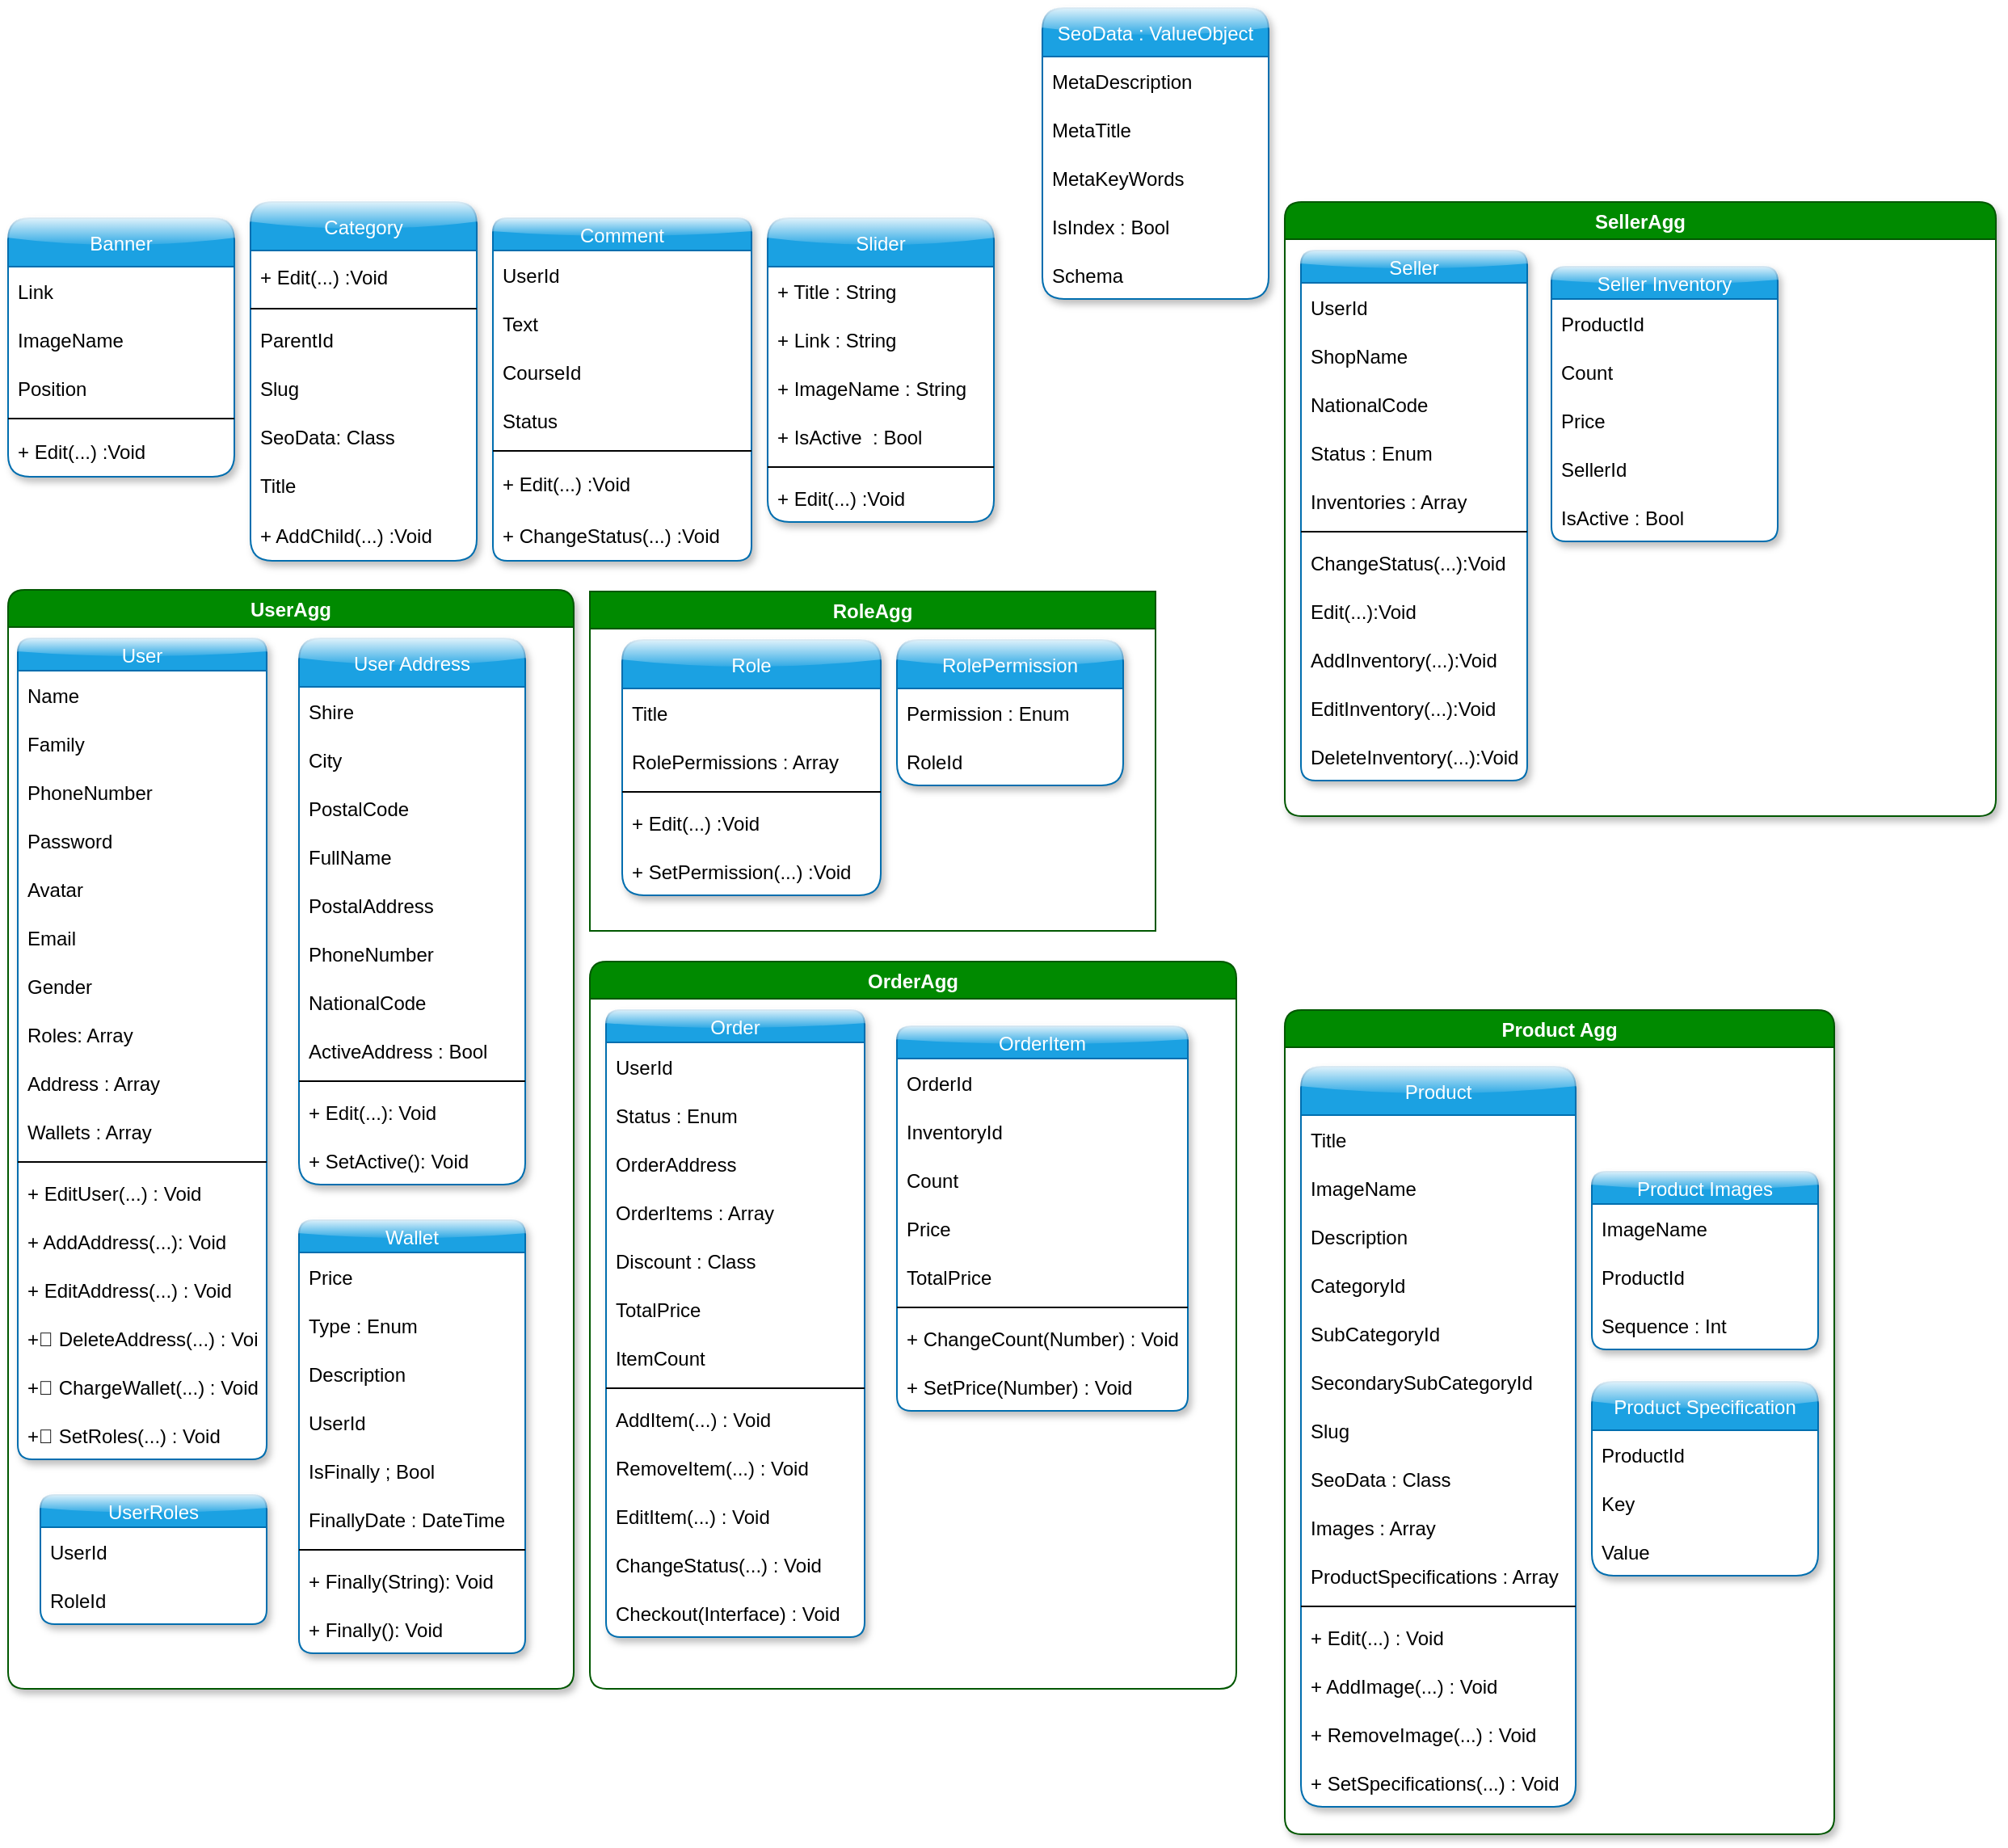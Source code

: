 <mxfile version="28.1.2">
  <diagram id="C5RBs43oDa-KdzZeNtuy" name="Page-1">
    <mxGraphModel dx="1226" dy="736" grid="1" gridSize="10" guides="1" tooltips="1" connect="1" arrows="1" fold="1" page="1" pageScale="1" pageWidth="2339" pageHeight="3300" math="0" shadow="0">
      <root>
        <mxCell id="WIyWlLk6GJQsqaUBKTNV-0" />
        <mxCell id="WIyWlLk6GJQsqaUBKTNV-1" parent="WIyWlLk6GJQsqaUBKTNV-0" />
        <mxCell id="XAulP7hI6BwMk6aKKcS3-0" value="Banner" style="swimlane;fontStyle=0;childLayout=stackLayout;horizontal=1;startSize=30;horizontalStack=0;resizeParent=1;resizeParentMax=0;resizeLast=0;collapsible=1;marginBottom=0;swimlaneLine=1;shadow=1;glass=1;sketch=0;rounded=1;fillColor=#1ba1e2;strokeColor=#006EAF;swimlaneFillColor=default;fontColor=#ffffff;" parent="WIyWlLk6GJQsqaUBKTNV-1" vertex="1">
          <mxGeometry x="30" y="560" width="140" height="160" as="geometry" />
        </mxCell>
        <mxCell id="XAulP7hI6BwMk6aKKcS3-1" value="Link" style="text;strokeColor=none;fillColor=none;align=left;verticalAlign=middle;spacingLeft=4;spacingRight=4;overflow=hidden;points=[[0,0.5],[1,0.5]];portConstraint=eastwest;rotatable=0;" parent="XAulP7hI6BwMk6aKKcS3-0" vertex="1">
          <mxGeometry y="30" width="140" height="30" as="geometry" />
        </mxCell>
        <mxCell id="XAulP7hI6BwMk6aKKcS3-2" value="ImageName" style="text;strokeColor=none;fillColor=none;align=left;verticalAlign=middle;spacingLeft=4;spacingRight=4;overflow=hidden;points=[[0,0.5],[1,0.5]];portConstraint=eastwest;rotatable=0;" parent="XAulP7hI6BwMk6aKKcS3-0" vertex="1">
          <mxGeometry y="60" width="140" height="30" as="geometry" />
        </mxCell>
        <mxCell id="XAulP7hI6BwMk6aKKcS3-3" value="Position" style="text;strokeColor=none;fillColor=none;align=left;verticalAlign=middle;spacingLeft=4;spacingRight=4;overflow=hidden;points=[[0,0.5],[1,0.5]];portConstraint=eastwest;rotatable=0;shadow=1;" parent="XAulP7hI6BwMk6aKKcS3-0" vertex="1">
          <mxGeometry y="90" width="140" height="30" as="geometry" />
        </mxCell>
        <mxCell id="mL_YRbPajt-I2p8m0Iyf-44" value="" style="line;strokeWidth=1;fillColor=none;align=left;verticalAlign=middle;spacingTop=-1;spacingLeft=3;spacingRight=3;rotatable=0;labelPosition=right;points=[];portConstraint=eastwest;" parent="XAulP7hI6BwMk6aKKcS3-0" vertex="1">
          <mxGeometry y="120" width="140" height="8" as="geometry" />
        </mxCell>
        <mxCell id="mL_YRbPajt-I2p8m0Iyf-45" value="+ Edit(...) :Void" style="text;strokeColor=none;fillColor=none;align=left;verticalAlign=middle;spacingLeft=4;spacingRight=4;overflow=hidden;points=[[0,0.5],[1,0.5]];portConstraint=eastwest;rotatable=0;" parent="XAulP7hI6BwMk6aKKcS3-0" vertex="1">
          <mxGeometry y="128" width="140" height="32" as="geometry" />
        </mxCell>
        <mxCell id="XAulP7hI6BwMk6aKKcS3-4" value="Slider" style="swimlane;fontStyle=0;childLayout=stackLayout;horizontal=1;startSize=30;horizontalStack=0;resizeParent=1;resizeParentMax=0;resizeLast=0;collapsible=1;marginBottom=0;fillColor=#1ba1e2;strokeColor=#006EAF;swimlaneFillColor=default;rounded=1;glass=1;shadow=1;fontColor=#ffffff;" parent="WIyWlLk6GJQsqaUBKTNV-1" vertex="1">
          <mxGeometry x="500" y="560" width="140" height="188" as="geometry" />
        </mxCell>
        <mxCell id="XAulP7hI6BwMk6aKKcS3-5" value="+ Title : String" style="text;strokeColor=none;fillColor=none;align=left;verticalAlign=middle;spacingLeft=4;spacingRight=4;overflow=hidden;points=[[0,0.5],[1,0.5]];portConstraint=eastwest;rotatable=0;" parent="XAulP7hI6BwMk6aKKcS3-4" vertex="1">
          <mxGeometry y="30" width="140" height="30" as="geometry" />
        </mxCell>
        <mxCell id="XAulP7hI6BwMk6aKKcS3-6" value="+ Link : String" style="text;strokeColor=none;fillColor=none;align=left;verticalAlign=middle;spacingLeft=4;spacingRight=4;overflow=hidden;points=[[0,0.5],[1,0.5]];portConstraint=eastwest;rotatable=0;" parent="XAulP7hI6BwMk6aKKcS3-4" vertex="1">
          <mxGeometry y="60" width="140" height="30" as="geometry" />
        </mxCell>
        <mxCell id="XAulP7hI6BwMk6aKKcS3-7" value="+ ImageName : String" style="text;strokeColor=none;fillColor=none;align=left;verticalAlign=middle;spacingLeft=4;spacingRight=4;overflow=hidden;points=[[0,0.5],[1,0.5]];portConstraint=eastwest;rotatable=0;" parent="XAulP7hI6BwMk6aKKcS3-4" vertex="1">
          <mxGeometry y="90" width="140" height="30" as="geometry" />
        </mxCell>
        <mxCell id="nxxc3HIqI1mhwsEso9Of-0" value="+ IsActive  : Bool" style="text;strokeColor=none;fillColor=none;align=left;verticalAlign=middle;spacingLeft=4;spacingRight=4;overflow=hidden;points=[[0,0.5],[1,0.5]];portConstraint=eastwest;rotatable=0;" parent="XAulP7hI6BwMk6aKKcS3-4" vertex="1">
          <mxGeometry y="120" width="140" height="30" as="geometry" />
        </mxCell>
        <mxCell id="mL_YRbPajt-I2p8m0Iyf-35" value="" style="line;strokeWidth=1;fillColor=none;align=left;verticalAlign=middle;spacingTop=-1;spacingLeft=3;spacingRight=3;rotatable=0;labelPosition=right;points=[];portConstraint=eastwest;" parent="XAulP7hI6BwMk6aKKcS3-4" vertex="1">
          <mxGeometry y="150" width="140" height="8" as="geometry" />
        </mxCell>
        <mxCell id="mL_YRbPajt-I2p8m0Iyf-36" value="+ Edit(...) :Void" style="text;strokeColor=none;fillColor=none;align=left;verticalAlign=middle;spacingLeft=4;spacingRight=4;overflow=hidden;points=[[0,0.5],[1,0.5]];portConstraint=eastwest;rotatable=0;" parent="XAulP7hI6BwMk6aKKcS3-4" vertex="1">
          <mxGeometry y="158" width="140" height="30" as="geometry" />
        </mxCell>
        <mxCell id="XAulP7hI6BwMk6aKKcS3-24" value="Comment" style="swimlane;fontStyle=0;childLayout=stackLayout;horizontal=1;startSize=20;horizontalStack=0;resizeParent=1;resizeParentMax=0;resizeLast=0;collapsible=1;marginBottom=0;fillColor=#1ba1e2;strokeColor=#006EAF;swimlaneFillColor=default;rounded=1;glass=1;shadow=1;fontColor=#ffffff;" parent="WIyWlLk6GJQsqaUBKTNV-1" vertex="1">
          <mxGeometry x="330" y="560" width="160" height="212" as="geometry" />
        </mxCell>
        <mxCell id="XAulP7hI6BwMk6aKKcS3-25" value="UserId" style="text;strokeColor=none;fillColor=none;align=left;verticalAlign=middle;spacingLeft=4;spacingRight=4;overflow=hidden;points=[[0,0.5],[1,0.5]];portConstraint=eastwest;rotatable=0;" parent="XAulP7hI6BwMk6aKKcS3-24" vertex="1">
          <mxGeometry y="20" width="160" height="30" as="geometry" />
        </mxCell>
        <mxCell id="XAulP7hI6BwMk6aKKcS3-26" value="Text" style="text;strokeColor=none;fillColor=none;align=left;verticalAlign=middle;spacingLeft=4;spacingRight=4;overflow=hidden;points=[[0,0.5],[1,0.5]];portConstraint=eastwest;rotatable=0;" parent="XAulP7hI6BwMk6aKKcS3-24" vertex="1">
          <mxGeometry y="50" width="160" height="30" as="geometry" />
        </mxCell>
        <mxCell id="XAulP7hI6BwMk6aKKcS3-27" value="CourseId" style="text;strokeColor=none;fillColor=none;align=left;verticalAlign=middle;spacingLeft=4;spacingRight=4;overflow=hidden;points=[[0,0.5],[1,0.5]];portConstraint=eastwest;rotatable=0;" parent="XAulP7hI6BwMk6aKKcS3-24" vertex="1">
          <mxGeometry y="80" width="160" height="30" as="geometry" />
        </mxCell>
        <mxCell id="nxxc3HIqI1mhwsEso9Of-1" value="Status" style="text;strokeColor=none;fillColor=none;align=left;verticalAlign=middle;spacingLeft=4;spacingRight=4;overflow=hidden;points=[[0,0.5],[1,0.5]];portConstraint=eastwest;rotatable=0;" parent="XAulP7hI6BwMk6aKKcS3-24" vertex="1">
          <mxGeometry y="110" width="160" height="30" as="geometry" />
        </mxCell>
        <mxCell id="mL_YRbPajt-I2p8m0Iyf-38" value="" style="line;strokeWidth=1;fillColor=none;align=left;verticalAlign=middle;spacingTop=-1;spacingLeft=3;spacingRight=3;rotatable=0;labelPosition=right;points=[];portConstraint=eastwest;" parent="XAulP7hI6BwMk6aKKcS3-24" vertex="1">
          <mxGeometry y="140" width="160" height="8" as="geometry" />
        </mxCell>
        <mxCell id="mL_YRbPajt-I2p8m0Iyf-39" value="+ Edit(...) :Void" style="text;strokeColor=none;fillColor=none;align=left;verticalAlign=middle;spacingLeft=4;spacingRight=4;overflow=hidden;points=[[0,0.5],[1,0.5]];portConstraint=eastwest;rotatable=0;" parent="XAulP7hI6BwMk6aKKcS3-24" vertex="1">
          <mxGeometry y="148" width="160" height="32" as="geometry" />
        </mxCell>
        <mxCell id="mL_YRbPajt-I2p8m0Iyf-40" value="+ ChangeStatus(...) :Void" style="text;strokeColor=none;fillColor=none;align=left;verticalAlign=middle;spacingLeft=4;spacingRight=4;overflow=hidden;points=[[0,0.5],[1,0.5]];portConstraint=eastwest;rotatable=0;" parent="XAulP7hI6BwMk6aKKcS3-24" vertex="1">
          <mxGeometry y="180" width="160" height="32" as="geometry" />
        </mxCell>
        <mxCell id="XAulP7hI6BwMk6aKKcS3-28" value="Category" style="swimlane;fontStyle=0;childLayout=stackLayout;horizontal=1;startSize=30;horizontalStack=0;resizeParent=1;resizeParentMax=0;resizeLast=0;collapsible=1;marginBottom=0;shadow=1;rounded=1;glass=1;fillColor=#1ba1e2;strokeColor=#006EAF;swimlaneFillColor=default;fontColor=#ffffff;" parent="WIyWlLk6GJQsqaUBKTNV-1" vertex="1">
          <mxGeometry x="180" y="550" width="140" height="222" as="geometry" />
        </mxCell>
        <mxCell id="mL_YRbPajt-I2p8m0Iyf-42" value="+ Edit(...) :Void" style="text;strokeColor=none;fillColor=none;align=left;verticalAlign=middle;spacingLeft=4;spacingRight=4;overflow=hidden;points=[[0,0.5],[1,0.5]];portConstraint=eastwest;rotatable=0;" parent="XAulP7hI6BwMk6aKKcS3-28" vertex="1">
          <mxGeometry y="30" width="140" height="32" as="geometry" />
        </mxCell>
        <mxCell id="mL_YRbPajt-I2p8m0Iyf-41" value="" style="line;strokeWidth=1;fillColor=none;align=left;verticalAlign=middle;spacingTop=-1;spacingLeft=3;spacingRight=3;rotatable=0;labelPosition=right;points=[];portConstraint=eastwest;" parent="XAulP7hI6BwMk6aKKcS3-28" vertex="1">
          <mxGeometry y="62" width="140" height="8" as="geometry" />
        </mxCell>
        <mxCell id="mL_YRbPajt-I2p8m0Iyf-19" value="ParentId" style="text;strokeColor=none;fillColor=none;align=left;verticalAlign=middle;spacingLeft=4;spacingRight=4;overflow=hidden;points=[[0,0.5],[1,0.5]];portConstraint=eastwest;rotatable=0;" parent="XAulP7hI6BwMk6aKKcS3-28" vertex="1">
          <mxGeometry y="70" width="140" height="30" as="geometry" />
        </mxCell>
        <mxCell id="XAulP7hI6BwMk6aKKcS3-31" value="Slug" style="text;strokeColor=none;fillColor=none;align=left;verticalAlign=middle;spacingLeft=4;spacingRight=4;overflow=hidden;points=[[0,0.5],[1,0.5]];portConstraint=eastwest;rotatable=0;" parent="XAulP7hI6BwMk6aKKcS3-28" vertex="1">
          <mxGeometry y="100" width="140" height="30" as="geometry" />
        </mxCell>
        <mxCell id="XAulP7hI6BwMk6aKKcS3-30" value="SeoData: Class" style="text;strokeColor=none;fillColor=none;align=left;verticalAlign=middle;spacingLeft=4;spacingRight=4;overflow=hidden;points=[[0,0.5],[1,0.5]];portConstraint=eastwest;rotatable=0;" parent="XAulP7hI6BwMk6aKKcS3-28" vertex="1">
          <mxGeometry y="130" width="140" height="30" as="geometry" />
        </mxCell>
        <mxCell id="XAulP7hI6BwMk6aKKcS3-29" value="Title" style="text;strokeColor=none;fillColor=none;align=left;verticalAlign=middle;spacingLeft=4;spacingRight=4;overflow=hidden;points=[[0,0.5],[1,0.5]];portConstraint=eastwest;rotatable=0;" parent="XAulP7hI6BwMk6aKKcS3-28" vertex="1">
          <mxGeometry y="160" width="140" height="30" as="geometry" />
        </mxCell>
        <mxCell id="mL_YRbPajt-I2p8m0Iyf-43" value="+ AddChild(...) :Void" style="text;strokeColor=none;fillColor=none;align=left;verticalAlign=middle;spacingLeft=4;spacingRight=4;overflow=hidden;points=[[0,0.5],[1,0.5]];portConstraint=eastwest;rotatable=0;" parent="XAulP7hI6BwMk6aKKcS3-28" vertex="1">
          <mxGeometry y="190" width="140" height="32" as="geometry" />
        </mxCell>
        <mxCell id="XAulP7hI6BwMk6aKKcS3-60" value="UserAgg" style="swimlane;startSize=23;fillColor=#008a00;strokeColor=#005700;swimlaneFillColor=default;glass=0;rounded=1;shadow=1;sketch=0;fontColor=#ffffff;" parent="WIyWlLk6GJQsqaUBKTNV-1" vertex="1">
          <mxGeometry x="30" y="790" width="350" height="680" as="geometry" />
        </mxCell>
        <mxCell id="XAulP7hI6BwMk6aKKcS3-20" value="User" style="swimlane;fontStyle=0;childLayout=stackLayout;horizontal=1;startSize=20;horizontalStack=0;resizeParent=1;resizeParentMax=0;resizeLast=0;collapsible=1;marginBottom=0;fillColor=#1ba1e2;strokeColor=#006EAF;swimlaneFillColor=default;glass=1;rounded=1;shadow=1;fontColor=#ffffff;" parent="XAulP7hI6BwMk6aKKcS3-60" vertex="1">
          <mxGeometry x="6" y="30" width="154" height="508" as="geometry" />
        </mxCell>
        <mxCell id="XAulP7hI6BwMk6aKKcS3-21" value="Name" style="text;strokeColor=none;fillColor=none;align=left;verticalAlign=middle;spacingLeft=4;spacingRight=4;overflow=hidden;points=[[0,0.5],[1,0.5]];portConstraint=eastwest;rotatable=0;" parent="XAulP7hI6BwMk6aKKcS3-20" vertex="1">
          <mxGeometry y="20" width="154" height="30" as="geometry" />
        </mxCell>
        <mxCell id="XAulP7hI6BwMk6aKKcS3-22" value="Family" style="text;strokeColor=none;fillColor=none;align=left;verticalAlign=middle;spacingLeft=4;spacingRight=4;overflow=hidden;points=[[0,0.5],[1,0.5]];portConstraint=eastwest;rotatable=0;" parent="XAulP7hI6BwMk6aKKcS3-20" vertex="1">
          <mxGeometry y="50" width="154" height="30" as="geometry" />
        </mxCell>
        <mxCell id="XAulP7hI6BwMk6aKKcS3-23" value="PhoneNumber" style="text;strokeColor=none;fillColor=none;align=left;verticalAlign=middle;spacingLeft=4;spacingRight=4;overflow=hidden;points=[[0,0.5],[1,0.5]];portConstraint=eastwest;rotatable=0;" parent="XAulP7hI6BwMk6aKKcS3-20" vertex="1">
          <mxGeometry y="80" width="154" height="30" as="geometry" />
        </mxCell>
        <mxCell id="nxxc3HIqI1mhwsEso9Of-35" value="Password" style="text;strokeColor=none;fillColor=none;align=left;verticalAlign=middle;spacingLeft=4;spacingRight=4;overflow=hidden;points=[[0,0.5],[1,0.5]];portConstraint=eastwest;rotatable=0;" parent="XAulP7hI6BwMk6aKKcS3-20" vertex="1">
          <mxGeometry y="110" width="154" height="30" as="geometry" />
        </mxCell>
        <mxCell id="nxxc3HIqI1mhwsEso9Of-36" value="Avatar" style="text;strokeColor=none;fillColor=none;align=left;verticalAlign=middle;spacingLeft=4;spacingRight=4;overflow=hidden;points=[[0,0.5],[1,0.5]];portConstraint=eastwest;rotatable=0;" parent="XAulP7hI6BwMk6aKKcS3-20" vertex="1">
          <mxGeometry y="140" width="154" height="30" as="geometry" />
        </mxCell>
        <mxCell id="nxxc3HIqI1mhwsEso9Of-2" value="Email" style="text;strokeColor=none;fillColor=none;align=left;verticalAlign=middle;spacingLeft=4;spacingRight=4;overflow=hidden;points=[[0,0.5],[1,0.5]];portConstraint=eastwest;rotatable=0;" parent="XAulP7hI6BwMk6aKKcS3-20" vertex="1">
          <mxGeometry y="170" width="154" height="30" as="geometry" />
        </mxCell>
        <mxCell id="nxxc3HIqI1mhwsEso9Of-3" value="Gender" style="text;strokeColor=none;fillColor=none;align=left;verticalAlign=middle;spacingLeft=4;spacingRight=4;overflow=hidden;points=[[0,0.5],[1,0.5]];portConstraint=eastwest;rotatable=0;" parent="XAulP7hI6BwMk6aKKcS3-20" vertex="1">
          <mxGeometry y="200" width="154" height="30" as="geometry" />
        </mxCell>
        <mxCell id="nxxc3HIqI1mhwsEso9Of-4" value="Roles: Array" style="text;strokeColor=none;fillColor=none;align=left;verticalAlign=middle;spacingLeft=4;spacingRight=4;overflow=hidden;points=[[0,0.5],[1,0.5]];portConstraint=eastwest;rotatable=0;" parent="XAulP7hI6BwMk6aKKcS3-20" vertex="1">
          <mxGeometry y="230" width="154" height="30" as="geometry" />
        </mxCell>
        <mxCell id="nxxc3HIqI1mhwsEso9Of-25" value="Address : Array" style="text;strokeColor=none;fillColor=none;align=left;verticalAlign=middle;spacingLeft=4;spacingRight=4;overflow=hidden;points=[[0,0.5],[1,0.5]];portConstraint=eastwest;rotatable=0;" parent="XAulP7hI6BwMk6aKKcS3-20" vertex="1">
          <mxGeometry y="260" width="154" height="30" as="geometry" />
        </mxCell>
        <mxCell id="nxxc3HIqI1mhwsEso9Of-34" value="Wallets : Array" style="text;strokeColor=none;fillColor=none;align=left;verticalAlign=middle;spacingLeft=4;spacingRight=4;overflow=hidden;points=[[0,0.5],[1,0.5]];portConstraint=eastwest;rotatable=0;" parent="XAulP7hI6BwMk6aKKcS3-20" vertex="1">
          <mxGeometry y="290" width="154" height="30" as="geometry" />
        </mxCell>
        <mxCell id="VnJjFlztQXoY_HfZZbKT-14" value="" style="line;strokeWidth=1;fillColor=none;align=left;verticalAlign=middle;spacingTop=-1;spacingLeft=3;spacingRight=3;rotatable=0;labelPosition=right;points=[];portConstraint=eastwest;rounded=1;shadow=0;glass=0;labelBackgroundColor=default;sketch=0;fontColor=#808080;" parent="XAulP7hI6BwMk6aKKcS3-20" vertex="1">
          <mxGeometry y="320" width="154" height="8" as="geometry" />
        </mxCell>
        <mxCell id="VnJjFlztQXoY_HfZZbKT-16" value="+ EditUser(...) : Void" style="text;strokeColor=none;fillColor=none;align=left;verticalAlign=middle;spacingLeft=4;spacingRight=4;overflow=hidden;points=[[0,0.5],[1,0.5]];portConstraint=eastwest;rotatable=0;" parent="XAulP7hI6BwMk6aKKcS3-20" vertex="1">
          <mxGeometry y="328" width="154" height="30" as="geometry" />
        </mxCell>
        <mxCell id="VnJjFlztQXoY_HfZZbKT-17" value="+ AddAddress(...): Void" style="text;strokeColor=none;fillColor=none;align=left;verticalAlign=middle;spacingLeft=4;spacingRight=4;overflow=hidden;points=[[0,0.5],[1,0.5]];portConstraint=eastwest;rotatable=0;" parent="XAulP7hI6BwMk6aKKcS3-20" vertex="1">
          <mxGeometry y="358" width="154" height="30" as="geometry" />
        </mxCell>
        <mxCell id="VnJjFlztQXoY_HfZZbKT-18" value="+ EditAddress(...) : Void" style="text;strokeColor=none;fillColor=none;align=left;verticalAlign=middle;spacingLeft=4;spacingRight=4;overflow=hidden;points=[[0,0.5],[1,0.5]];portConstraint=eastwest;rotatable=0;" parent="XAulP7hI6BwMk6aKKcS3-20" vertex="1">
          <mxGeometry y="388" width="154" height="30" as="geometry" />
        </mxCell>
        <mxCell id="VnJjFlztQXoY_HfZZbKT-19" value="+ ِDeleteAddress(...) : Void" style="text;strokeColor=none;fillColor=none;align=left;verticalAlign=middle;spacingLeft=4;spacingRight=4;overflow=hidden;points=[[0,0.5],[1,0.5]];portConstraint=eastwest;rotatable=0;" parent="XAulP7hI6BwMk6aKKcS3-20" vertex="1">
          <mxGeometry y="418" width="154" height="30" as="geometry" />
        </mxCell>
        <mxCell id="VnJjFlztQXoY_HfZZbKT-20" value="+ ِChargeWallet(...) : Void" style="text;strokeColor=none;fillColor=none;align=left;verticalAlign=middle;spacingLeft=4;spacingRight=4;overflow=hidden;points=[[0,0.5],[1,0.5]];portConstraint=eastwest;rotatable=0;" parent="XAulP7hI6BwMk6aKKcS3-20" vertex="1">
          <mxGeometry y="448" width="154" height="30" as="geometry" />
        </mxCell>
        <mxCell id="VnJjFlztQXoY_HfZZbKT-21" value="+ ِSetRoles(...) : Void" style="text;strokeColor=none;fillColor=none;align=left;verticalAlign=middle;spacingLeft=4;spacingRight=4;overflow=hidden;points=[[0,0.5],[1,0.5]];portConstraint=eastwest;rotatable=0;" parent="XAulP7hI6BwMk6aKKcS3-20" vertex="1">
          <mxGeometry y="478" width="154" height="30" as="geometry" />
        </mxCell>
        <mxCell id="XAulP7hI6BwMk6aKKcS3-40" value="User Address" style="swimlane;fontStyle=0;childLayout=stackLayout;horizontal=1;startSize=30;horizontalStack=0;resizeParent=1;resizeParentMax=0;resizeLast=0;collapsible=1;marginBottom=0;fillColor=#1ba1e2;strokeColor=#006EAF;swimlaneFillColor=default;glass=1;rounded=1;shadow=1;fontColor=#ffffff;" parent="XAulP7hI6BwMk6aKKcS3-60" vertex="1">
          <mxGeometry x="180" y="30" width="140" height="338" as="geometry" />
        </mxCell>
        <mxCell id="XAulP7hI6BwMk6aKKcS3-41" value="Shire" style="text;strokeColor=none;fillColor=none;align=left;verticalAlign=middle;spacingLeft=4;spacingRight=4;overflow=hidden;points=[[0,0.5],[1,0.5]];portConstraint=eastwest;rotatable=0;" parent="XAulP7hI6BwMk6aKKcS3-40" vertex="1">
          <mxGeometry y="30" width="140" height="30" as="geometry" />
        </mxCell>
        <mxCell id="XAulP7hI6BwMk6aKKcS3-42" value="City" style="text;strokeColor=none;fillColor=none;align=left;verticalAlign=middle;spacingLeft=4;spacingRight=4;overflow=hidden;points=[[0,0.5],[1,0.5]];portConstraint=eastwest;rotatable=0;" parent="XAulP7hI6BwMk6aKKcS3-40" vertex="1">
          <mxGeometry y="60" width="140" height="30" as="geometry" />
        </mxCell>
        <mxCell id="XAulP7hI6BwMk6aKKcS3-43" value="PostalCode" style="text;strokeColor=none;fillColor=none;align=left;verticalAlign=middle;spacingLeft=4;spacingRight=4;overflow=hidden;points=[[0,0.5],[1,0.5]];portConstraint=eastwest;rotatable=0;" parent="XAulP7hI6BwMk6aKKcS3-40" vertex="1">
          <mxGeometry y="90" width="140" height="30" as="geometry" />
        </mxCell>
        <mxCell id="nxxc3HIqI1mhwsEso9Of-37" value="FullName" style="text;strokeColor=none;fillColor=none;align=left;verticalAlign=middle;spacingLeft=4;spacingRight=4;overflow=hidden;points=[[0,0.5],[1,0.5]];portConstraint=eastwest;rotatable=0;" parent="XAulP7hI6BwMk6aKKcS3-40" vertex="1">
          <mxGeometry y="120" width="140" height="30" as="geometry" />
        </mxCell>
        <mxCell id="nxxc3HIqI1mhwsEso9Of-38" value="PostalAddress" style="text;strokeColor=none;fillColor=none;align=left;verticalAlign=middle;spacingLeft=4;spacingRight=4;overflow=hidden;points=[[0,0.5],[1,0.5]];portConstraint=eastwest;rotatable=0;" parent="XAulP7hI6BwMk6aKKcS3-40" vertex="1">
          <mxGeometry y="150" width="140" height="30" as="geometry" />
        </mxCell>
        <mxCell id="nxxc3HIqI1mhwsEso9Of-39" value="PhoneNumber" style="text;strokeColor=none;fillColor=none;align=left;verticalAlign=middle;spacingLeft=4;spacingRight=4;overflow=hidden;points=[[0,0.5],[1,0.5]];portConstraint=eastwest;rotatable=0;" parent="XAulP7hI6BwMk6aKKcS3-40" vertex="1">
          <mxGeometry y="180" width="140" height="30" as="geometry" />
        </mxCell>
        <mxCell id="nxxc3HIqI1mhwsEso9Of-40" value="NationalCode" style="text;strokeColor=none;fillColor=none;align=left;verticalAlign=middle;spacingLeft=4;spacingRight=4;overflow=hidden;points=[[0,0.5],[1,0.5]];portConstraint=eastwest;rotatable=0;" parent="XAulP7hI6BwMk6aKKcS3-40" vertex="1">
          <mxGeometry y="210" width="140" height="30" as="geometry" />
        </mxCell>
        <mxCell id="mL_YRbPajt-I2p8m0Iyf-4" value="ActiveAddress : Bool" style="text;strokeColor=none;fillColor=none;align=left;verticalAlign=middle;spacingLeft=4;spacingRight=4;overflow=hidden;points=[[0,0.5],[1,0.5]];portConstraint=eastwest;rotatable=0;" parent="XAulP7hI6BwMk6aKKcS3-40" vertex="1">
          <mxGeometry y="240" width="140" height="30" as="geometry" />
        </mxCell>
        <mxCell id="mL_YRbPajt-I2p8m0Iyf-0" value="" style="line;strokeWidth=1;fillColor=none;align=left;verticalAlign=middle;spacingTop=-1;spacingLeft=3;spacingRight=3;rotatable=0;labelPosition=right;points=[];portConstraint=eastwest;" parent="XAulP7hI6BwMk6aKKcS3-40" vertex="1">
          <mxGeometry y="270" width="140" height="8" as="geometry" />
        </mxCell>
        <mxCell id="mL_YRbPajt-I2p8m0Iyf-1" value="+ Edit(...): Void" style="text;strokeColor=none;fillColor=none;align=left;verticalAlign=middle;spacingLeft=4;spacingRight=4;overflow=hidden;points=[[0,0.5],[1,0.5]];portConstraint=eastwest;rotatable=0;" parent="XAulP7hI6BwMk6aKKcS3-40" vertex="1">
          <mxGeometry y="278" width="140" height="30" as="geometry" />
        </mxCell>
        <mxCell id="mL_YRbPajt-I2p8m0Iyf-2" value="+ SetActive(): Void" style="text;strokeColor=none;fillColor=none;align=left;verticalAlign=middle;spacingLeft=4;spacingRight=4;overflow=hidden;points=[[0,0.5],[1,0.5]];portConstraint=eastwest;rotatable=0;" parent="XAulP7hI6BwMk6aKKcS3-40" vertex="1">
          <mxGeometry y="308" width="140" height="30" as="geometry" />
        </mxCell>
        <mxCell id="XAulP7hI6BwMk6aKKcS3-48" value="Wallet" style="swimlane;fontStyle=0;childLayout=stackLayout;horizontal=1;startSize=20;horizontalStack=0;resizeParent=1;resizeParentMax=0;resizeLast=0;collapsible=1;marginBottom=0;fillColor=#1ba1e2;strokeColor=#006EAF;swimlaneFillColor=default;glass=1;rounded=1;shadow=1;fontColor=#ffffff;" parent="XAulP7hI6BwMk6aKKcS3-60" vertex="1">
          <mxGeometry x="180" y="390" width="140" height="268" as="geometry" />
        </mxCell>
        <mxCell id="XAulP7hI6BwMk6aKKcS3-49" value="Price" style="text;strokeColor=none;fillColor=none;align=left;verticalAlign=middle;spacingLeft=4;spacingRight=4;overflow=hidden;points=[[0,0.5],[1,0.5]];portConstraint=eastwest;rotatable=0;" parent="XAulP7hI6BwMk6aKKcS3-48" vertex="1">
          <mxGeometry y="20" width="140" height="30" as="geometry" />
        </mxCell>
        <mxCell id="XAulP7hI6BwMk6aKKcS3-50" value="Type : Enum" style="text;strokeColor=none;fillColor=none;align=left;verticalAlign=middle;spacingLeft=4;spacingRight=4;overflow=hidden;points=[[0,0.5],[1,0.5]];portConstraint=eastwest;rotatable=0;" parent="XAulP7hI6BwMk6aKKcS3-48" vertex="1">
          <mxGeometry y="50" width="140" height="30" as="geometry" />
        </mxCell>
        <mxCell id="XAulP7hI6BwMk6aKKcS3-51" value="Description" style="text;strokeColor=none;fillColor=none;align=left;verticalAlign=middle;spacingLeft=4;spacingRight=4;overflow=hidden;points=[[0,0.5],[1,0.5]];portConstraint=eastwest;rotatable=0;" parent="XAulP7hI6BwMk6aKKcS3-48" vertex="1">
          <mxGeometry y="80" width="140" height="30" as="geometry" />
        </mxCell>
        <mxCell id="nxxc3HIqI1mhwsEso9Of-41" value="UserId" style="text;strokeColor=none;fillColor=none;align=left;verticalAlign=middle;spacingLeft=4;spacingRight=4;overflow=hidden;points=[[0,0.5],[1,0.5]];portConstraint=eastwest;rotatable=0;" parent="XAulP7hI6BwMk6aKKcS3-48" vertex="1">
          <mxGeometry y="110" width="140" height="30" as="geometry" />
        </mxCell>
        <mxCell id="mL_YRbPajt-I2p8m0Iyf-5" value="IsFinally ; Bool" style="text;strokeColor=none;fillColor=none;align=left;verticalAlign=middle;spacingLeft=4;spacingRight=4;overflow=hidden;points=[[0,0.5],[1,0.5]];portConstraint=eastwest;rotatable=0;" parent="XAulP7hI6BwMk6aKKcS3-48" vertex="1">
          <mxGeometry y="140" width="140" height="30" as="geometry" />
        </mxCell>
        <mxCell id="mL_YRbPajt-I2p8m0Iyf-6" value="FinallyDate : DateTime" style="text;strokeColor=none;fillColor=none;align=left;verticalAlign=middle;spacingLeft=4;spacingRight=4;overflow=hidden;points=[[0,0.5],[1,0.5]];portConstraint=eastwest;rotatable=0;" parent="XAulP7hI6BwMk6aKKcS3-48" vertex="1">
          <mxGeometry y="170" width="140" height="30" as="geometry" />
        </mxCell>
        <mxCell id="mL_YRbPajt-I2p8m0Iyf-7" value="" style="line;strokeWidth=1;fillColor=none;align=left;verticalAlign=middle;spacingTop=-1;spacingLeft=3;spacingRight=3;rotatable=0;labelPosition=right;points=[];portConstraint=eastwest;" parent="XAulP7hI6BwMk6aKKcS3-48" vertex="1">
          <mxGeometry y="200" width="140" height="8" as="geometry" />
        </mxCell>
        <mxCell id="mL_YRbPajt-I2p8m0Iyf-8" value="+ Finally(String): Void" style="text;strokeColor=none;fillColor=none;align=left;verticalAlign=middle;spacingLeft=4;spacingRight=4;overflow=hidden;points=[[0,0.5],[1,0.5]];portConstraint=eastwest;rotatable=0;" parent="XAulP7hI6BwMk6aKKcS3-48" vertex="1">
          <mxGeometry y="208" width="140" height="30" as="geometry" />
        </mxCell>
        <mxCell id="mL_YRbPajt-I2p8m0Iyf-9" value="+ Finally(): Void" style="text;strokeColor=none;fillColor=none;align=left;verticalAlign=middle;spacingLeft=4;spacingRight=4;overflow=hidden;points=[[0,0.5],[1,0.5]];portConstraint=eastwest;rotatable=0;" parent="XAulP7hI6BwMk6aKKcS3-48" vertex="1">
          <mxGeometry y="238" width="140" height="30" as="geometry" />
        </mxCell>
        <mxCell id="XAulP7hI6BwMk6aKKcS3-61" value="UserRoles" style="swimlane;fontStyle=0;childLayout=stackLayout;horizontal=1;startSize=20;horizontalStack=0;resizeParent=1;resizeParentMax=0;resizeLast=0;collapsible=1;marginBottom=0;fillColor=#1ba1e2;strokeColor=#006EAF;swimlaneFillColor=default;glass=1;rounded=1;shadow=1;fontColor=#ffffff;" parent="XAulP7hI6BwMk6aKKcS3-60" vertex="1">
          <mxGeometry x="20" y="560" width="140" height="80" as="geometry" />
        </mxCell>
        <mxCell id="XAulP7hI6BwMk6aKKcS3-62" value="UserId" style="text;strokeColor=none;fillColor=none;align=left;verticalAlign=middle;spacingLeft=4;spacingRight=4;overflow=hidden;points=[[0,0.5],[1,0.5]];portConstraint=eastwest;rotatable=0;" parent="XAulP7hI6BwMk6aKKcS3-61" vertex="1">
          <mxGeometry y="20" width="140" height="30" as="geometry" />
        </mxCell>
        <mxCell id="XAulP7hI6BwMk6aKKcS3-63" value="RoleId" style="text;strokeColor=none;fillColor=none;align=left;verticalAlign=middle;spacingLeft=4;spacingRight=4;overflow=hidden;points=[[0,0.5],[1,0.5]];portConstraint=eastwest;rotatable=0;" parent="XAulP7hI6BwMk6aKKcS3-61" vertex="1">
          <mxGeometry y="50" width="140" height="30" as="geometry" />
        </mxCell>
        <mxCell id="XAulP7hI6BwMk6aKKcS3-73" value="RoleAgg" style="swimlane;fillColor=#008a00;strokeColor=#005700;swimlaneFillColor=default;fontColor=#ffffff;" parent="WIyWlLk6GJQsqaUBKTNV-1" vertex="1">
          <mxGeometry x="390" y="791" width="350" height="210" as="geometry" />
        </mxCell>
        <mxCell id="XAulP7hI6BwMk6aKKcS3-65" value="Role" style="swimlane;fontStyle=0;childLayout=stackLayout;horizontal=1;startSize=30;horizontalStack=0;resizeParent=1;resizeParentMax=0;resizeLast=0;collapsible=1;marginBottom=0;glass=1;rounded=1;shadow=1;fillColor=#1ba1e2;strokeColor=#006EAF;swimlaneFillColor=default;fontColor=#ffffff;" parent="XAulP7hI6BwMk6aKKcS3-73" vertex="1">
          <mxGeometry x="20" y="30" width="160" height="158" as="geometry" />
        </mxCell>
        <mxCell id="XAulP7hI6BwMk6aKKcS3-66" value="Title" style="text;strokeColor=none;fillColor=none;align=left;verticalAlign=middle;spacingLeft=4;spacingRight=4;overflow=hidden;points=[[0,0.5],[1,0.5]];portConstraint=eastwest;rotatable=0;" parent="XAulP7hI6BwMk6aKKcS3-65" vertex="1">
          <mxGeometry y="30" width="160" height="30" as="geometry" />
        </mxCell>
        <mxCell id="nxxc3HIqI1mhwsEso9Of-42" value="RolePermissions : Array" style="text;strokeColor=none;fillColor=none;align=left;verticalAlign=middle;spacingLeft=4;spacingRight=4;overflow=hidden;points=[[0,0.5],[1,0.5]];portConstraint=eastwest;rotatable=0;" parent="XAulP7hI6BwMk6aKKcS3-65" vertex="1">
          <mxGeometry y="60" width="160" height="30" as="geometry" />
        </mxCell>
        <mxCell id="mL_YRbPajt-I2p8m0Iyf-20" value="" style="line;strokeWidth=1;fillColor=none;align=left;verticalAlign=middle;spacingTop=-1;spacingLeft=3;spacingRight=3;rotatable=0;labelPosition=right;points=[];portConstraint=eastwest;" parent="XAulP7hI6BwMk6aKKcS3-65" vertex="1">
          <mxGeometry y="90" width="160" height="8" as="geometry" />
        </mxCell>
        <mxCell id="mL_YRbPajt-I2p8m0Iyf-21" value="+ Edit(...) :Void" style="text;strokeColor=none;fillColor=none;align=left;verticalAlign=middle;spacingLeft=4;spacingRight=4;overflow=hidden;points=[[0,0.5],[1,0.5]];portConstraint=eastwest;rotatable=0;" parent="XAulP7hI6BwMk6aKKcS3-65" vertex="1">
          <mxGeometry y="98" width="160" height="30" as="geometry" />
        </mxCell>
        <mxCell id="mL_YRbPajt-I2p8m0Iyf-22" value="+ SetPermission(...) :Void" style="text;strokeColor=none;fillColor=none;align=left;verticalAlign=middle;spacingLeft=4;spacingRight=4;overflow=hidden;points=[[0,0.5],[1,0.5]];portConstraint=eastwest;rotatable=0;" parent="XAulP7hI6BwMk6aKKcS3-65" vertex="1">
          <mxGeometry y="128" width="160" height="30" as="geometry" />
        </mxCell>
        <mxCell id="XAulP7hI6BwMk6aKKcS3-69" value="RolePermission" style="swimlane;fontStyle=0;childLayout=stackLayout;horizontal=1;startSize=30;horizontalStack=0;resizeParent=1;resizeParentMax=0;resizeLast=0;collapsible=1;marginBottom=0;glass=1;rounded=1;shadow=1;fillColor=#1ba1e2;strokeColor=#006EAF;swimlaneFillColor=default;fontColor=#ffffff;" parent="XAulP7hI6BwMk6aKKcS3-73" vertex="1">
          <mxGeometry x="190" y="30" width="140" height="90" as="geometry" />
        </mxCell>
        <mxCell id="XAulP7hI6BwMk6aKKcS3-70" value="Permission : Enum" style="text;strokeColor=none;fillColor=none;align=left;verticalAlign=middle;spacingLeft=4;spacingRight=4;overflow=hidden;points=[[0,0.5],[1,0.5]];portConstraint=eastwest;rotatable=0;" parent="XAulP7hI6BwMk6aKKcS3-69" vertex="1">
          <mxGeometry y="30" width="140" height="30" as="geometry" />
        </mxCell>
        <mxCell id="XAulP7hI6BwMk6aKKcS3-71" value="RoleId" style="text;strokeColor=none;fillColor=none;align=left;verticalAlign=middle;spacingLeft=4;spacingRight=4;overflow=hidden;points=[[0,0.5],[1,0.5]];portConstraint=eastwest;rotatable=0;" parent="XAulP7hI6BwMk6aKKcS3-69" vertex="1">
          <mxGeometry y="60" width="140" height="30" as="geometry" />
        </mxCell>
        <mxCell id="XAulP7hI6BwMk6aKKcS3-78" value="OrderAgg" style="swimlane;fillColor=#008a00;strokeColor=#005700;rounded=1;shadow=0;glass=0;swimlaneFillColor=default;fontColor=#ffffff;" parent="WIyWlLk6GJQsqaUBKTNV-1" vertex="1">
          <mxGeometry x="390" y="1020" width="400" height="450" as="geometry" />
        </mxCell>
        <mxCell id="XAulP7hI6BwMk6aKKcS3-32" value="Order" style="swimlane;fontStyle=0;childLayout=stackLayout;horizontal=1;startSize=20;horizontalStack=0;resizeParent=1;resizeParentMax=0;resizeLast=0;collapsible=1;marginBottom=0;glass=1;rounded=1;shadow=1;fillColor=#1ba1e2;strokeColor=#006EAF;swimlaneFillColor=default;fontColor=#ffffff;" parent="XAulP7hI6BwMk6aKKcS3-78" vertex="1">
          <mxGeometry x="10" y="30" width="160" height="388" as="geometry" />
        </mxCell>
        <mxCell id="XAulP7hI6BwMk6aKKcS3-33" value="UserId" style="text;strokeColor=none;fillColor=none;align=left;verticalAlign=middle;spacingLeft=4;spacingRight=4;overflow=hidden;points=[[0,0.5],[1,0.5]];portConstraint=eastwest;rotatable=0;" parent="XAulP7hI6BwMk6aKKcS3-32" vertex="1">
          <mxGeometry y="20" width="160" height="30" as="geometry" />
        </mxCell>
        <mxCell id="XAulP7hI6BwMk6aKKcS3-34" value="Status : Enum" style="text;strokeColor=none;fillColor=none;align=left;verticalAlign=middle;spacingLeft=4;spacingRight=4;overflow=hidden;points=[[0,0.5],[1,0.5]];portConstraint=eastwest;rotatable=0;" parent="XAulP7hI6BwMk6aKKcS3-32" vertex="1">
          <mxGeometry y="50" width="160" height="30" as="geometry" />
        </mxCell>
        <mxCell id="nxxc3HIqI1mhwsEso9Of-43" value="OrderAddress" style="text;strokeColor=none;fillColor=none;align=left;verticalAlign=middle;spacingLeft=4;spacingRight=4;overflow=hidden;points=[[0,0.5],[1,0.5]];portConstraint=eastwest;rotatable=0;" parent="XAulP7hI6BwMk6aKKcS3-32" vertex="1">
          <mxGeometry y="80" width="160" height="30" as="geometry" />
        </mxCell>
        <mxCell id="XAulP7hI6BwMk6aKKcS3-35" value="OrderItems : Array" style="text;strokeColor=none;fillColor=none;align=left;verticalAlign=middle;spacingLeft=4;spacingRight=4;overflow=hidden;points=[[0,0.5],[1,0.5]];portConstraint=eastwest;rotatable=0;" parent="XAulP7hI6BwMk6aKKcS3-32" vertex="1">
          <mxGeometry y="110" width="160" height="30" as="geometry" />
        </mxCell>
        <mxCell id="nxxc3HIqI1mhwsEso9Of-44" value="Discount : Class" style="text;strokeColor=none;fillColor=none;align=left;verticalAlign=middle;spacingLeft=4;spacingRight=4;overflow=hidden;points=[[0,0.5],[1,0.5]];portConstraint=eastwest;rotatable=0;" parent="XAulP7hI6BwMk6aKKcS3-32" vertex="1">
          <mxGeometry y="140" width="160" height="30" as="geometry" />
        </mxCell>
        <mxCell id="nxxc3HIqI1mhwsEso9Of-45" value="TotalPrice" style="text;strokeColor=none;fillColor=none;align=left;verticalAlign=middle;spacingLeft=4;spacingRight=4;overflow=hidden;points=[[0,0.5],[1,0.5]];portConstraint=eastwest;rotatable=0;" parent="XAulP7hI6BwMk6aKKcS3-32" vertex="1">
          <mxGeometry y="170" width="160" height="30" as="geometry" />
        </mxCell>
        <mxCell id="nxxc3HIqI1mhwsEso9Of-46" value="ItemCount" style="text;strokeColor=none;fillColor=none;align=left;verticalAlign=middle;spacingLeft=4;spacingRight=4;overflow=hidden;points=[[0,0.5],[1,0.5]];portConstraint=eastwest;rotatable=0;" parent="XAulP7hI6BwMk6aKKcS3-32" vertex="1">
          <mxGeometry y="200" width="160" height="30" as="geometry" />
        </mxCell>
        <mxCell id="mL_YRbPajt-I2p8m0Iyf-10" value="" style="line;strokeWidth=1;fillColor=none;align=left;verticalAlign=middle;spacingTop=-1;spacingLeft=3;spacingRight=3;rotatable=0;labelPosition=right;points=[];portConstraint=eastwest;" parent="XAulP7hI6BwMk6aKKcS3-32" vertex="1">
          <mxGeometry y="230" width="160" height="8" as="geometry" />
        </mxCell>
        <mxCell id="mL_YRbPajt-I2p8m0Iyf-11" value="AddItem(...) : Void" style="text;strokeColor=none;fillColor=none;align=left;verticalAlign=middle;spacingLeft=4;spacingRight=4;overflow=hidden;points=[[0,0.5],[1,0.5]];portConstraint=eastwest;rotatable=0;" parent="XAulP7hI6BwMk6aKKcS3-32" vertex="1">
          <mxGeometry y="238" width="160" height="30" as="geometry" />
        </mxCell>
        <mxCell id="mL_YRbPajt-I2p8m0Iyf-12" value="RemoveItem(...) : Void" style="text;strokeColor=none;fillColor=none;align=left;verticalAlign=middle;spacingLeft=4;spacingRight=4;overflow=hidden;points=[[0,0.5],[1,0.5]];portConstraint=eastwest;rotatable=0;" parent="XAulP7hI6BwMk6aKKcS3-32" vertex="1">
          <mxGeometry y="268" width="160" height="30" as="geometry" />
        </mxCell>
        <mxCell id="mL_YRbPajt-I2p8m0Iyf-13" value="EditItem(...) : Void" style="text;strokeColor=none;fillColor=none;align=left;verticalAlign=middle;spacingLeft=4;spacingRight=4;overflow=hidden;points=[[0,0.5],[1,0.5]];portConstraint=eastwest;rotatable=0;" parent="XAulP7hI6BwMk6aKKcS3-32" vertex="1">
          <mxGeometry y="298" width="160" height="30" as="geometry" />
        </mxCell>
        <mxCell id="mL_YRbPajt-I2p8m0Iyf-14" value="ChangeStatus(...) : Void" style="text;strokeColor=none;fillColor=none;align=left;verticalAlign=middle;spacingLeft=4;spacingRight=4;overflow=hidden;points=[[0,0.5],[1,0.5]];portConstraint=eastwest;rotatable=0;" parent="XAulP7hI6BwMk6aKKcS3-32" vertex="1">
          <mxGeometry y="328" width="160" height="30" as="geometry" />
        </mxCell>
        <mxCell id="mL_YRbPajt-I2p8m0Iyf-15" value="Checkout(Interface) : Void" style="text;strokeColor=none;fillColor=none;align=left;verticalAlign=middle;spacingLeft=4;spacingRight=4;overflow=hidden;points=[[0,0.5],[1,0.5]];portConstraint=eastwest;rotatable=0;" parent="XAulP7hI6BwMk6aKKcS3-32" vertex="1">
          <mxGeometry y="358" width="160" height="30" as="geometry" />
        </mxCell>
        <mxCell id="XAulP7hI6BwMk6aKKcS3-36" value="OrderItem" style="swimlane;fontStyle=0;childLayout=stackLayout;horizontal=1;startSize=20;horizontalStack=0;resizeParent=1;resizeParentMax=0;resizeLast=0;collapsible=1;marginBottom=0;glass=1;rounded=1;shadow=1;fillColor=#1ba1e2;strokeColor=#006EAF;swimlaneFillColor=default;fontColor=#ffffff;" parent="XAulP7hI6BwMk6aKKcS3-78" vertex="1">
          <mxGeometry x="190" y="40" width="180" height="238" as="geometry" />
        </mxCell>
        <mxCell id="XAulP7hI6BwMk6aKKcS3-37" value="OrderId" style="text;strokeColor=none;fillColor=none;align=left;verticalAlign=middle;spacingLeft=4;spacingRight=4;overflow=hidden;points=[[0,0.5],[1,0.5]];portConstraint=eastwest;rotatable=0;" parent="XAulP7hI6BwMk6aKKcS3-36" vertex="1">
          <mxGeometry y="20" width="180" height="30" as="geometry" />
        </mxCell>
        <mxCell id="XAulP7hI6BwMk6aKKcS3-38" value="InventoryId" style="text;strokeColor=none;fillColor=none;align=left;verticalAlign=middle;spacingLeft=4;spacingRight=4;overflow=hidden;points=[[0,0.5],[1,0.5]];portConstraint=eastwest;rotatable=0;" parent="XAulP7hI6BwMk6aKKcS3-36" vertex="1">
          <mxGeometry y="50" width="180" height="30" as="geometry" />
        </mxCell>
        <mxCell id="XAulP7hI6BwMk6aKKcS3-39" value="Count" style="text;strokeColor=none;fillColor=none;align=left;verticalAlign=middle;spacingLeft=4;spacingRight=4;overflow=hidden;points=[[0,0.5],[1,0.5]];portConstraint=eastwest;rotatable=0;" parent="XAulP7hI6BwMk6aKKcS3-36" vertex="1">
          <mxGeometry y="80" width="180" height="30" as="geometry" />
        </mxCell>
        <mxCell id="nxxc3HIqI1mhwsEso9Of-47" value="Price" style="text;strokeColor=none;fillColor=none;align=left;verticalAlign=middle;spacingLeft=4;spacingRight=4;overflow=hidden;points=[[0,0.5],[1,0.5]];portConstraint=eastwest;rotatable=0;" parent="XAulP7hI6BwMk6aKKcS3-36" vertex="1">
          <mxGeometry y="110" width="180" height="30" as="geometry" />
        </mxCell>
        <mxCell id="nxxc3HIqI1mhwsEso9Of-48" value="TotalPrice" style="text;strokeColor=none;fillColor=none;align=left;verticalAlign=middle;spacingLeft=4;spacingRight=4;overflow=hidden;points=[[0,0.5],[1,0.5]];portConstraint=eastwest;rotatable=0;" parent="XAulP7hI6BwMk6aKKcS3-36" vertex="1">
          <mxGeometry y="140" width="180" height="30" as="geometry" />
        </mxCell>
        <mxCell id="mL_YRbPajt-I2p8m0Iyf-17" value="" style="line;strokeWidth=1;fillColor=none;align=left;verticalAlign=middle;spacingTop=-1;spacingLeft=3;spacingRight=3;rotatable=0;labelPosition=right;points=[];portConstraint=eastwest;" parent="XAulP7hI6BwMk6aKKcS3-36" vertex="1">
          <mxGeometry y="170" width="180" height="8" as="geometry" />
        </mxCell>
        <mxCell id="mL_YRbPajt-I2p8m0Iyf-16" value="+ ChangeCount(Number) : Void" style="text;strokeColor=none;fillColor=none;align=left;verticalAlign=middle;spacingLeft=4;spacingRight=4;overflow=hidden;points=[[0,0.5],[1,0.5]];portConstraint=eastwest;rotatable=0;" parent="XAulP7hI6BwMk6aKKcS3-36" vertex="1">
          <mxGeometry y="178" width="180" height="30" as="geometry" />
        </mxCell>
        <mxCell id="mL_YRbPajt-I2p8m0Iyf-18" value="+ SetPrice(Number) : Void" style="text;strokeColor=none;fillColor=none;align=left;verticalAlign=middle;spacingLeft=4;spacingRight=4;overflow=hidden;points=[[0,0.5],[1,0.5]];portConstraint=eastwest;rotatable=0;" parent="XAulP7hI6BwMk6aKKcS3-36" vertex="1">
          <mxGeometry y="208" width="180" height="30" as="geometry" />
        </mxCell>
        <mxCell id="XAulP7hI6BwMk6aKKcS3-83" value="SellerAgg" style="swimlane;fillColor=#008a00;strokeColor=#005700;swimlaneFillColor=default;glass=0;rounded=1;shadow=1;sketch=0;fontColor=#ffffff;" parent="WIyWlLk6GJQsqaUBKTNV-1" vertex="1">
          <mxGeometry x="820" y="550" width="440" height="380" as="geometry" />
        </mxCell>
        <mxCell id="XAulP7hI6BwMk6aKKcS3-52" value="Seller" style="swimlane;fontStyle=0;childLayout=stackLayout;horizontal=1;startSize=20;horizontalStack=0;resizeParent=1;resizeParentMax=0;resizeLast=0;collapsible=1;marginBottom=0;fillColor=#1ba1e2;strokeColor=#006EAF;swimlaneFillColor=default;glass=1;rounded=1;shadow=1;fontColor=#ffffff;" parent="XAulP7hI6BwMk6aKKcS3-83" vertex="1">
          <mxGeometry x="10" y="30" width="140" height="328" as="geometry" />
        </mxCell>
        <mxCell id="XAulP7hI6BwMk6aKKcS3-53" value="UserId" style="text;strokeColor=none;fillColor=none;align=left;verticalAlign=middle;spacingLeft=4;spacingRight=4;overflow=hidden;points=[[0,0.5],[1,0.5]];portConstraint=eastwest;rotatable=0;swimlaneFillColor=default;glass=0;rounded=0;shadow=0;" parent="XAulP7hI6BwMk6aKKcS3-52" vertex="1">
          <mxGeometry y="20" width="140" height="30" as="geometry" />
        </mxCell>
        <mxCell id="XAulP7hI6BwMk6aKKcS3-54" value="ShopName" style="text;strokeColor=none;fillColor=none;align=left;verticalAlign=middle;spacingLeft=4;spacingRight=4;overflow=hidden;points=[[0,0.5],[1,0.5]];portConstraint=eastwest;rotatable=0;" parent="XAulP7hI6BwMk6aKKcS3-52" vertex="1">
          <mxGeometry y="50" width="140" height="30" as="geometry" />
        </mxCell>
        <mxCell id="XAulP7hI6BwMk6aKKcS3-55" value="NationalCode" style="text;strokeColor=none;fillColor=none;align=left;verticalAlign=middle;spacingLeft=4;spacingRight=4;overflow=hidden;points=[[0,0.5],[1,0.5]];portConstraint=eastwest;rotatable=0;" parent="XAulP7hI6BwMk6aKKcS3-52" vertex="1">
          <mxGeometry y="80" width="140" height="30" as="geometry" />
        </mxCell>
        <mxCell id="nxxc3HIqI1mhwsEso9Of-49" value="Status : Enum" style="text;strokeColor=none;fillColor=none;align=left;verticalAlign=middle;spacingLeft=4;spacingRight=4;overflow=hidden;points=[[0,0.5],[1,0.5]];portConstraint=eastwest;rotatable=0;" parent="XAulP7hI6BwMk6aKKcS3-52" vertex="1">
          <mxGeometry y="110" width="140" height="30" as="geometry" />
        </mxCell>
        <mxCell id="nxxc3HIqI1mhwsEso9Of-56" value="Inventories : Array" style="text;strokeColor=none;fillColor=none;align=left;verticalAlign=middle;spacingLeft=4;spacingRight=4;overflow=hidden;points=[[0,0.5],[1,0.5]];portConstraint=eastwest;rotatable=0;" parent="XAulP7hI6BwMk6aKKcS3-52" vertex="1">
          <mxGeometry y="140" width="140" height="30" as="geometry" />
        </mxCell>
        <mxCell id="mL_YRbPajt-I2p8m0Iyf-28" value="" style="line;strokeWidth=1;fillColor=none;align=left;verticalAlign=middle;spacingTop=-1;spacingLeft=3;spacingRight=3;rotatable=0;labelPosition=right;points=[];portConstraint=eastwest;" parent="XAulP7hI6BwMk6aKKcS3-52" vertex="1">
          <mxGeometry y="170" width="140" height="8" as="geometry" />
        </mxCell>
        <mxCell id="mL_YRbPajt-I2p8m0Iyf-29" value="ChangeStatus(...):Void" style="text;strokeColor=none;fillColor=none;align=left;verticalAlign=middle;spacingLeft=4;spacingRight=4;overflow=hidden;points=[[0,0.5],[1,0.5]];portConstraint=eastwest;rotatable=0;" parent="XAulP7hI6BwMk6aKKcS3-52" vertex="1">
          <mxGeometry y="178" width="140" height="30" as="geometry" />
        </mxCell>
        <mxCell id="mL_YRbPajt-I2p8m0Iyf-30" value="Edit(...):Void" style="text;strokeColor=none;fillColor=none;align=left;verticalAlign=middle;spacingLeft=4;spacingRight=4;overflow=hidden;points=[[0,0.5],[1,0.5]];portConstraint=eastwest;rotatable=0;" parent="XAulP7hI6BwMk6aKKcS3-52" vertex="1">
          <mxGeometry y="208" width="140" height="30" as="geometry" />
        </mxCell>
        <mxCell id="mL_YRbPajt-I2p8m0Iyf-31" value="AddInventory(...):Void" style="text;strokeColor=none;fillColor=none;align=left;verticalAlign=middle;spacingLeft=4;spacingRight=4;overflow=hidden;points=[[0,0.5],[1,0.5]];portConstraint=eastwest;rotatable=0;" parent="XAulP7hI6BwMk6aKKcS3-52" vertex="1">
          <mxGeometry y="238" width="140" height="30" as="geometry" />
        </mxCell>
        <mxCell id="mL_YRbPajt-I2p8m0Iyf-32" value="EditInventory(...):Void" style="text;strokeColor=none;fillColor=none;align=left;verticalAlign=middle;spacingLeft=4;spacingRight=4;overflow=hidden;points=[[0,0.5],[1,0.5]];portConstraint=eastwest;rotatable=0;" parent="XAulP7hI6BwMk6aKKcS3-52" vertex="1">
          <mxGeometry y="268" width="140" height="30" as="geometry" />
        </mxCell>
        <mxCell id="mL_YRbPajt-I2p8m0Iyf-33" value="DeleteInventory(...):Void" style="text;strokeColor=none;fillColor=none;align=left;verticalAlign=middle;spacingLeft=4;spacingRight=4;overflow=hidden;points=[[0,0.5],[1,0.5]];portConstraint=eastwest;rotatable=0;" parent="XAulP7hI6BwMk6aKKcS3-52" vertex="1">
          <mxGeometry y="298" width="140" height="30" as="geometry" />
        </mxCell>
        <mxCell id="XAulP7hI6BwMk6aKKcS3-56" value="Seller Inventory" style="swimlane;fontStyle=0;childLayout=stackLayout;horizontal=1;startSize=20;horizontalStack=0;resizeParent=1;resizeParentMax=0;resizeLast=0;collapsible=1;marginBottom=0;fillColor=#1ba1e2;strokeColor=#006EAF;swimlaneFillColor=default;glass=1;rounded=1;shadow=1;fontColor=#ffffff;" parent="XAulP7hI6BwMk6aKKcS3-83" vertex="1">
          <mxGeometry x="165" y="40" width="140" height="170" as="geometry" />
        </mxCell>
        <mxCell id="XAulP7hI6BwMk6aKKcS3-57" value="ProductId" style="text;strokeColor=none;fillColor=none;align=left;verticalAlign=middle;spacingLeft=4;spacingRight=4;overflow=hidden;points=[[0,0.5],[1,0.5]];portConstraint=eastwest;rotatable=0;" parent="XAulP7hI6BwMk6aKKcS3-56" vertex="1">
          <mxGeometry y="20" width="140" height="30" as="geometry" />
        </mxCell>
        <mxCell id="XAulP7hI6BwMk6aKKcS3-58" value="Count" style="text;strokeColor=none;fillColor=none;align=left;verticalAlign=middle;spacingLeft=4;spacingRight=4;overflow=hidden;points=[[0,0.5],[1,0.5]];portConstraint=eastwest;rotatable=0;" parent="XAulP7hI6BwMk6aKKcS3-56" vertex="1">
          <mxGeometry y="50" width="140" height="30" as="geometry" />
        </mxCell>
        <mxCell id="XAulP7hI6BwMk6aKKcS3-59" value="Price" style="text;strokeColor=none;fillColor=none;align=left;verticalAlign=middle;spacingLeft=4;spacingRight=4;overflow=hidden;points=[[0,0.5],[1,0.5]];portConstraint=eastwest;rotatable=0;" parent="XAulP7hI6BwMk6aKKcS3-56" vertex="1">
          <mxGeometry y="80" width="140" height="30" as="geometry" />
        </mxCell>
        <mxCell id="nxxc3HIqI1mhwsEso9Of-50" value="SellerId" style="text;strokeColor=none;fillColor=none;align=left;verticalAlign=middle;spacingLeft=4;spacingRight=4;overflow=hidden;points=[[0,0.5],[1,0.5]];portConstraint=eastwest;rotatable=0;" parent="XAulP7hI6BwMk6aKKcS3-56" vertex="1">
          <mxGeometry y="110" width="140" height="30" as="geometry" />
        </mxCell>
        <mxCell id="mL_YRbPajt-I2p8m0Iyf-34" value="IsActive : Bool" style="text;strokeColor=none;fillColor=none;align=left;verticalAlign=middle;spacingLeft=4;spacingRight=4;overflow=hidden;points=[[0,0.5],[1,0.5]];portConstraint=eastwest;rotatable=0;" parent="XAulP7hI6BwMk6aKKcS3-56" vertex="1">
          <mxGeometry y="140" width="140" height="30" as="geometry" />
        </mxCell>
        <mxCell id="XAulP7hI6BwMk6aKKcS3-84" value="Product Agg" style="swimlane;fillColor=#008a00;strokeColor=#005700;swimlaneFillColor=default;glass=0;rounded=1;shadow=1;sketch=0;fontColor=#ffffff;" parent="WIyWlLk6GJQsqaUBKTNV-1" vertex="1">
          <mxGeometry x="820" y="1050" width="340" height="510" as="geometry" />
        </mxCell>
        <mxCell id="XAulP7hI6BwMk6aKKcS3-8" value="Product" style="swimlane;fontStyle=0;childLayout=stackLayout;horizontal=1;startSize=30;horizontalStack=0;resizeParent=1;resizeParentMax=0;resizeLast=0;collapsible=1;marginBottom=0;fillColor=#1ba1e2;strokeColor=#006EAF;swimlaneFillColor=default;glass=1;rounded=1;shadow=1;fontColor=#ffffff;" parent="XAulP7hI6BwMk6aKKcS3-84" vertex="1">
          <mxGeometry x="10" y="35" width="170" height="458" as="geometry" />
        </mxCell>
        <mxCell id="XAulP7hI6BwMk6aKKcS3-9" value="Title" style="text;strokeColor=none;fillColor=none;align=left;verticalAlign=middle;spacingLeft=4;spacingRight=4;overflow=hidden;points=[[0,0.5],[1,0.5]];portConstraint=eastwest;rotatable=0;" parent="XAulP7hI6BwMk6aKKcS3-8" vertex="1">
          <mxGeometry y="30" width="170" height="30" as="geometry" />
        </mxCell>
        <mxCell id="XAulP7hI6BwMk6aKKcS3-10" value="ImageName" style="text;strokeColor=none;fillColor=none;align=left;verticalAlign=middle;spacingLeft=4;spacingRight=4;overflow=hidden;points=[[0,0.5],[1,0.5]];portConstraint=eastwest;rotatable=0;" parent="XAulP7hI6BwMk6aKKcS3-8" vertex="1">
          <mxGeometry y="60" width="170" height="30" as="geometry" />
        </mxCell>
        <mxCell id="XAulP7hI6BwMk6aKKcS3-11" value="Description" style="text;strokeColor=none;fillColor=none;align=left;verticalAlign=middle;spacingLeft=4;spacingRight=4;overflow=hidden;points=[[0,0.5],[1,0.5]];portConstraint=eastwest;rotatable=0;" parent="XAulP7hI6BwMk6aKKcS3-8" vertex="1">
          <mxGeometry y="90" width="170" height="30" as="geometry" />
        </mxCell>
        <mxCell id="nxxc3HIqI1mhwsEso9Of-57" value="CategoryId" style="text;strokeColor=none;fillColor=none;align=left;verticalAlign=middle;spacingLeft=4;spacingRight=4;overflow=hidden;points=[[0,0.5],[1,0.5]];portConstraint=eastwest;rotatable=0;" parent="XAulP7hI6BwMk6aKKcS3-8" vertex="1">
          <mxGeometry y="120" width="170" height="30" as="geometry" />
        </mxCell>
        <mxCell id="nxxc3HIqI1mhwsEso9Of-58" value="SubCategoryId" style="text;strokeColor=none;fillColor=none;align=left;verticalAlign=middle;spacingLeft=4;spacingRight=4;overflow=hidden;points=[[0,0.5],[1,0.5]];portConstraint=eastwest;rotatable=0;" parent="XAulP7hI6BwMk6aKKcS3-8" vertex="1">
          <mxGeometry y="150" width="170" height="30" as="geometry" />
        </mxCell>
        <mxCell id="nxxc3HIqI1mhwsEso9Of-59" value="SecondarySubCategoryId" style="text;strokeColor=none;fillColor=none;align=left;verticalAlign=middle;spacingLeft=4;spacingRight=4;overflow=hidden;points=[[0,0.5],[1,0.5]];portConstraint=eastwest;rotatable=0;" parent="XAulP7hI6BwMk6aKKcS3-8" vertex="1">
          <mxGeometry y="180" width="170" height="30" as="geometry" />
        </mxCell>
        <mxCell id="nxxc3HIqI1mhwsEso9Of-60" value="Slug" style="text;strokeColor=none;fillColor=none;align=left;verticalAlign=middle;spacingLeft=4;spacingRight=4;overflow=hidden;points=[[0,0.5],[1,0.5]];portConstraint=eastwest;rotatable=0;" parent="XAulP7hI6BwMk6aKKcS3-8" vertex="1">
          <mxGeometry y="210" width="170" height="30" as="geometry" />
        </mxCell>
        <mxCell id="nxxc3HIqI1mhwsEso9Of-67" value="SeoData : Class" style="text;strokeColor=none;fillColor=none;align=left;verticalAlign=middle;spacingLeft=4;spacingRight=4;overflow=hidden;points=[[0,0.5],[1,0.5]];portConstraint=eastwest;rotatable=0;" parent="XAulP7hI6BwMk6aKKcS3-8" vertex="1">
          <mxGeometry y="240" width="170" height="30" as="geometry" />
        </mxCell>
        <mxCell id="nxxc3HIqI1mhwsEso9Of-68" value="Images : Array" style="text;strokeColor=none;fillColor=none;align=left;verticalAlign=middle;spacingLeft=4;spacingRight=4;overflow=hidden;points=[[0,0.5],[1,0.5]];portConstraint=eastwest;rotatable=0;" parent="XAulP7hI6BwMk6aKKcS3-8" vertex="1">
          <mxGeometry y="270" width="170" height="30" as="geometry" />
        </mxCell>
        <mxCell id="nxxc3HIqI1mhwsEso9Of-69" value="ProductSpecifications : Array" style="text;strokeColor=none;fillColor=none;align=left;verticalAlign=middle;spacingLeft=4;spacingRight=4;overflow=hidden;points=[[0,0.5],[1,0.5]];portConstraint=eastwest;rotatable=0;" parent="XAulP7hI6BwMk6aKKcS3-8" vertex="1">
          <mxGeometry y="300" width="170" height="30" as="geometry" />
        </mxCell>
        <mxCell id="mL_YRbPajt-I2p8m0Iyf-23" value="" style="line;strokeWidth=1;fillColor=none;align=left;verticalAlign=middle;spacingTop=-1;spacingLeft=3;spacingRight=3;rotatable=0;labelPosition=right;points=[];portConstraint=eastwest;" parent="XAulP7hI6BwMk6aKKcS3-8" vertex="1">
          <mxGeometry y="330" width="170" height="8" as="geometry" />
        </mxCell>
        <mxCell id="mL_YRbPajt-I2p8m0Iyf-24" value="+ Edit(...) : Void" style="text;strokeColor=none;fillColor=none;align=left;verticalAlign=middle;spacingLeft=4;spacingRight=4;overflow=hidden;points=[[0,0.5],[1,0.5]];portConstraint=eastwest;rotatable=0;" parent="XAulP7hI6BwMk6aKKcS3-8" vertex="1">
          <mxGeometry y="338" width="170" height="30" as="geometry" />
        </mxCell>
        <mxCell id="mL_YRbPajt-I2p8m0Iyf-25" value="+ AddImage(...) : Void" style="text;strokeColor=none;fillColor=none;align=left;verticalAlign=middle;spacingLeft=4;spacingRight=4;overflow=hidden;points=[[0,0.5],[1,0.5]];portConstraint=eastwest;rotatable=0;" parent="XAulP7hI6BwMk6aKKcS3-8" vertex="1">
          <mxGeometry y="368" width="170" height="30" as="geometry" />
        </mxCell>
        <mxCell id="mL_YRbPajt-I2p8m0Iyf-26" value="+ RemoveImage(...) : Void" style="text;strokeColor=none;fillColor=none;align=left;verticalAlign=middle;spacingLeft=4;spacingRight=4;overflow=hidden;points=[[0,0.5],[1,0.5]];portConstraint=eastwest;rotatable=0;" parent="XAulP7hI6BwMk6aKKcS3-8" vertex="1">
          <mxGeometry y="398" width="170" height="30" as="geometry" />
        </mxCell>
        <mxCell id="mL_YRbPajt-I2p8m0Iyf-27" value="+ SetSpecifications(...) : Void" style="text;strokeColor=none;fillColor=none;align=left;verticalAlign=middle;spacingLeft=4;spacingRight=4;overflow=hidden;points=[[0,0.5],[1,0.5]];portConstraint=eastwest;rotatable=0;" parent="XAulP7hI6BwMk6aKKcS3-8" vertex="1">
          <mxGeometry y="428" width="170" height="30" as="geometry" />
        </mxCell>
        <mxCell id="XAulP7hI6BwMk6aKKcS3-16" value="Product Images" style="swimlane;fontStyle=0;childLayout=stackLayout;horizontal=1;startSize=20;horizontalStack=0;resizeParent=1;resizeParentMax=0;resizeLast=0;collapsible=1;marginBottom=0;fillColor=#1ba1e2;strokeColor=#006EAF;swimlaneFillColor=default;glass=1;rounded=1;shadow=1;fontColor=#ffffff;" parent="XAulP7hI6BwMk6aKKcS3-84" vertex="1">
          <mxGeometry x="190" y="100" width="140" height="110" as="geometry" />
        </mxCell>
        <mxCell id="XAulP7hI6BwMk6aKKcS3-17" value="ImageName" style="text;strokeColor=none;fillColor=none;align=left;verticalAlign=middle;spacingLeft=4;spacingRight=4;overflow=hidden;points=[[0,0.5],[1,0.5]];portConstraint=eastwest;rotatable=0;" parent="XAulP7hI6BwMk6aKKcS3-16" vertex="1">
          <mxGeometry y="20" width="140" height="30" as="geometry" />
        </mxCell>
        <mxCell id="XAulP7hI6BwMk6aKKcS3-18" value="ProductId" style="text;strokeColor=none;fillColor=none;align=left;verticalAlign=middle;spacingLeft=4;spacingRight=4;overflow=hidden;points=[[0,0.5],[1,0.5]];portConstraint=eastwest;rotatable=0;" parent="XAulP7hI6BwMk6aKKcS3-16" vertex="1">
          <mxGeometry y="50" width="140" height="30" as="geometry" />
        </mxCell>
        <mxCell id="XAulP7hI6BwMk6aKKcS3-19" value="Sequence : Int" style="text;strokeColor=none;fillColor=none;align=left;verticalAlign=middle;spacingLeft=4;spacingRight=4;overflow=hidden;points=[[0,0.5],[1,0.5]];portConstraint=eastwest;rotatable=0;" parent="XAulP7hI6BwMk6aKKcS3-16" vertex="1">
          <mxGeometry y="80" width="140" height="30" as="geometry" />
        </mxCell>
        <mxCell id="XAulP7hI6BwMk6aKKcS3-12" value="Product Specification" style="swimlane;fontStyle=0;childLayout=stackLayout;horizontal=1;startSize=30;horizontalStack=0;resizeParent=1;resizeParentMax=0;resizeLast=0;collapsible=1;marginBottom=0;fillColor=#1ba1e2;strokeColor=#006EAF;swimlaneFillColor=default;glass=1;rounded=1;shadow=1;fontColor=#ffffff;" parent="XAulP7hI6BwMk6aKKcS3-84" vertex="1">
          <mxGeometry x="190" y="230" width="140" height="120" as="geometry" />
        </mxCell>
        <mxCell id="XAulP7hI6BwMk6aKKcS3-13" value="ProductId" style="text;strokeColor=none;fillColor=none;align=left;verticalAlign=middle;spacingLeft=4;spacingRight=4;overflow=hidden;points=[[0,0.5],[1,0.5]];portConstraint=eastwest;rotatable=0;" parent="XAulP7hI6BwMk6aKKcS3-12" vertex="1">
          <mxGeometry y="30" width="140" height="30" as="geometry" />
        </mxCell>
        <mxCell id="XAulP7hI6BwMk6aKKcS3-14" value="Key" style="text;strokeColor=none;fillColor=none;align=left;verticalAlign=middle;spacingLeft=4;spacingRight=4;overflow=hidden;points=[[0,0.5],[1,0.5]];portConstraint=eastwest;rotatable=0;" parent="XAulP7hI6BwMk6aKKcS3-12" vertex="1">
          <mxGeometry y="60" width="140" height="30" as="geometry" />
        </mxCell>
        <mxCell id="XAulP7hI6BwMk6aKKcS3-15" value="Value" style="text;strokeColor=none;fillColor=none;align=left;verticalAlign=middle;spacingLeft=4;spacingRight=4;overflow=hidden;points=[[0,0.5],[1,0.5]];portConstraint=eastwest;rotatable=0;" parent="XAulP7hI6BwMk6aKKcS3-12" vertex="1">
          <mxGeometry y="90" width="140" height="30" as="geometry" />
        </mxCell>
        <mxCell id="nxxc3HIqI1mhwsEso9Of-61" value="SeoData : ValueObject" style="swimlane;fontStyle=0;childLayout=stackLayout;horizontal=1;startSize=30;horizontalStack=0;resizeParent=1;resizeParentMax=0;resizeLast=0;collapsible=1;marginBottom=0;glass=1;rounded=1;shadow=1;fillColor=#1ba1e2;strokeColor=#006EAF;swimlaneFillColor=default;verticalAlign=middle;fontColor=#ffffff;" parent="WIyWlLk6GJQsqaUBKTNV-1" vertex="1">
          <mxGeometry x="670" y="430" width="140" height="180" as="geometry" />
        </mxCell>
        <mxCell id="nxxc3HIqI1mhwsEso9Of-62" value="MetaDescription" style="text;strokeColor=none;fillColor=none;align=left;verticalAlign=middle;spacingLeft=4;spacingRight=4;overflow=hidden;points=[[0,0.5],[1,0.5]];portConstraint=eastwest;rotatable=0;" parent="nxxc3HIqI1mhwsEso9Of-61" vertex="1">
          <mxGeometry y="30" width="140" height="30" as="geometry" />
        </mxCell>
        <mxCell id="nxxc3HIqI1mhwsEso9Of-63" value="MetaTitle" style="text;strokeColor=none;fillColor=none;align=left;verticalAlign=middle;spacingLeft=4;spacingRight=4;overflow=hidden;points=[[0,0.5],[1,0.5]];portConstraint=eastwest;rotatable=0;" parent="nxxc3HIqI1mhwsEso9Of-61" vertex="1">
          <mxGeometry y="60" width="140" height="30" as="geometry" />
        </mxCell>
        <mxCell id="nxxc3HIqI1mhwsEso9Of-64" value="MetaKeyWords" style="text;strokeColor=none;fillColor=none;align=left;verticalAlign=middle;spacingLeft=4;spacingRight=4;overflow=hidden;points=[[0,0.5],[1,0.5]];portConstraint=eastwest;rotatable=0;" parent="nxxc3HIqI1mhwsEso9Of-61" vertex="1">
          <mxGeometry y="90" width="140" height="30" as="geometry" />
        </mxCell>
        <mxCell id="nxxc3HIqI1mhwsEso9Of-65" value="IsIndex : Bool" style="text;strokeColor=none;fillColor=none;align=left;verticalAlign=middle;spacingLeft=4;spacingRight=4;overflow=hidden;points=[[0,0.5],[1,0.5]];portConstraint=eastwest;rotatable=0;" parent="nxxc3HIqI1mhwsEso9Of-61" vertex="1">
          <mxGeometry y="120" width="140" height="30" as="geometry" />
        </mxCell>
        <mxCell id="nxxc3HIqI1mhwsEso9Of-66" value="Schema" style="text;strokeColor=none;fillColor=none;align=left;verticalAlign=middle;spacingLeft=4;spacingRight=4;overflow=hidden;points=[[0,0.5],[1,0.5]];portConstraint=eastwest;rotatable=0;" parent="nxxc3HIqI1mhwsEso9Of-61" vertex="1">
          <mxGeometry y="150" width="140" height="30" as="geometry" />
        </mxCell>
      </root>
    </mxGraphModel>
  </diagram>
</mxfile>
